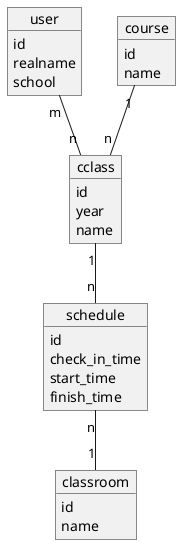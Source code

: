 @startuml
object user {
    id
    realname
    school
}

object course {
    id
    name
}

object cclass {
    id
    year
    name
}

object classroom {
    id
    name
}

object schedule {
    id
    check_in_time
    start_time
    finish_time
}

user "m" -- "n" cclass
course "1" -- "n" cclass
cclass "1" -- "n" schedule
schedule "n" -- "1" classroom

@enduml